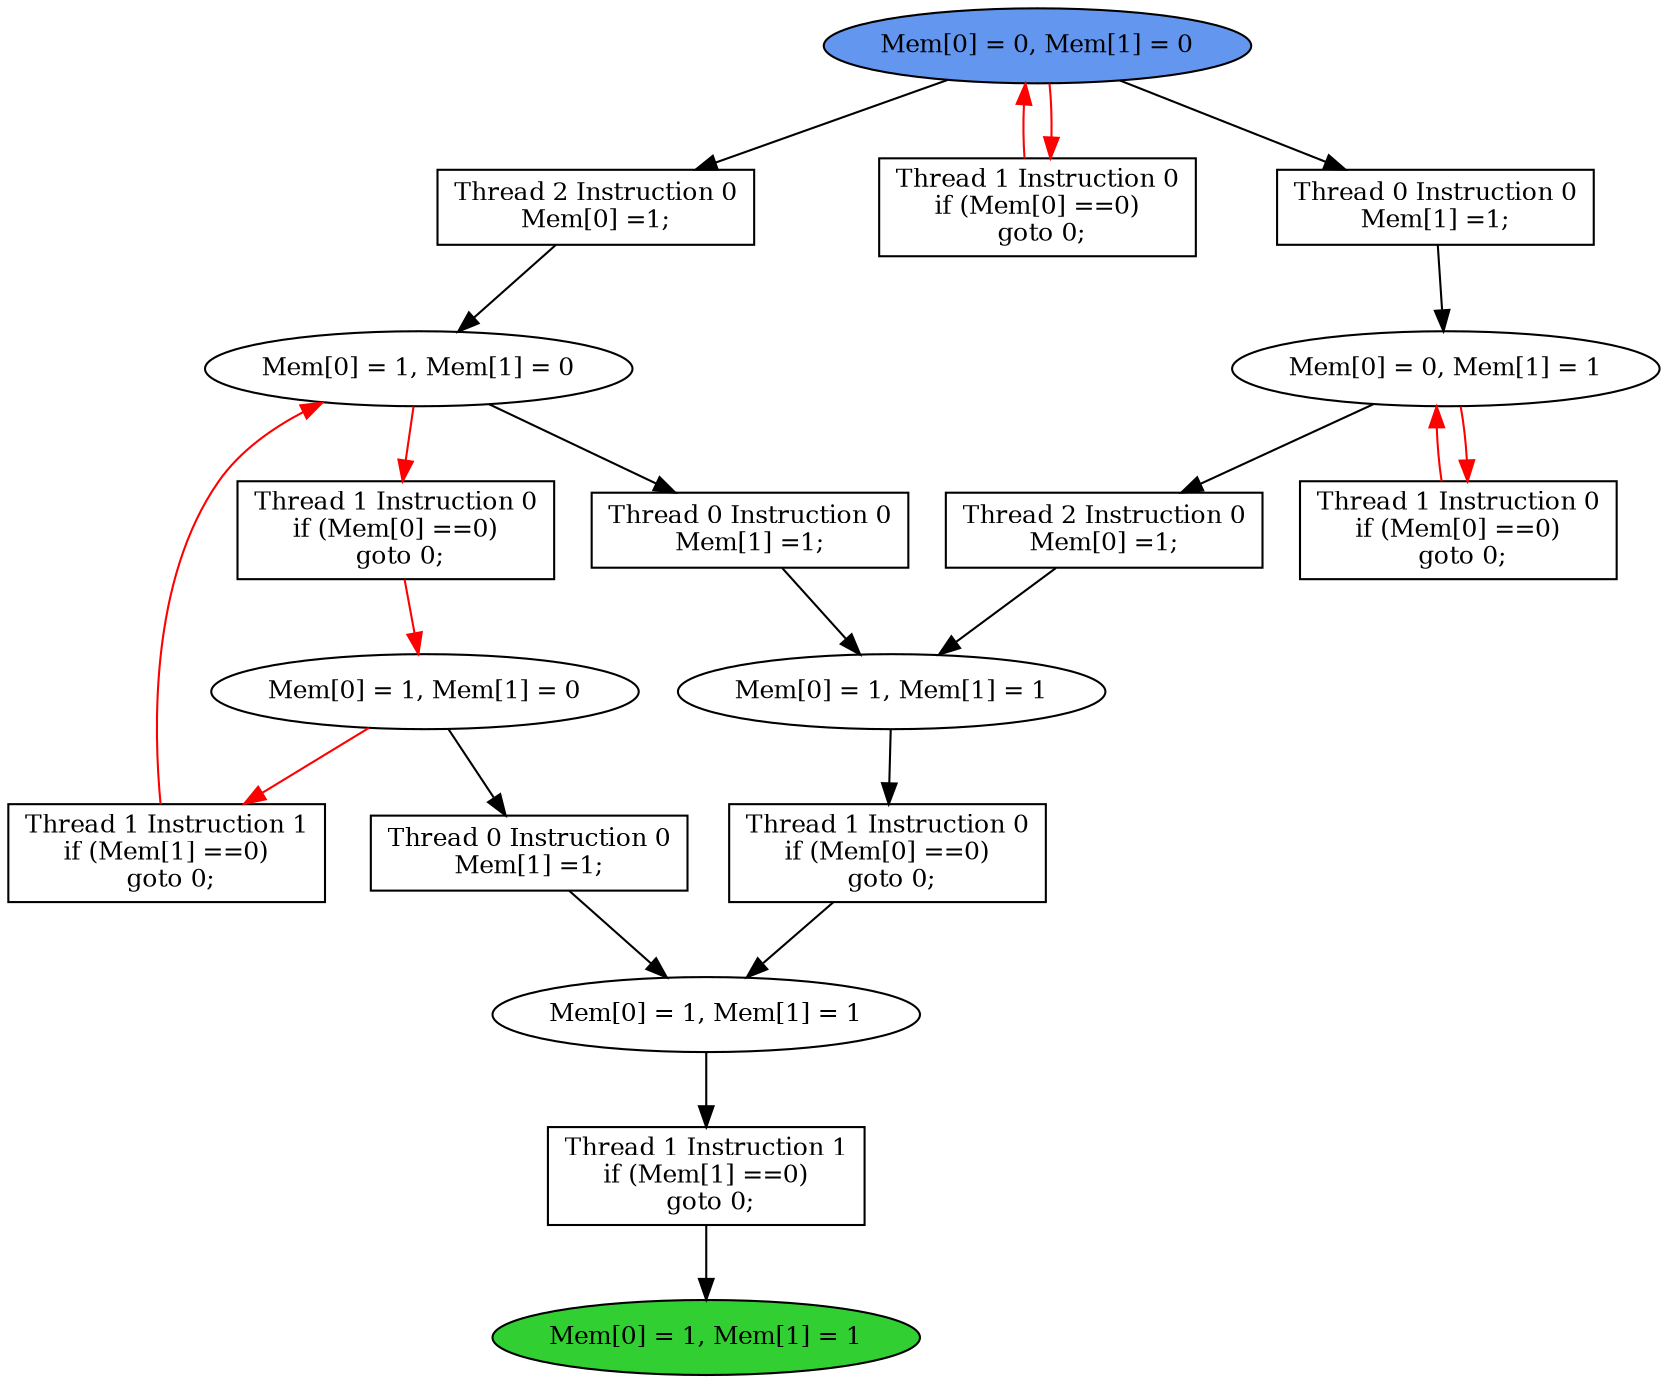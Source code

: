 digraph "graph" {
graph [fontsize=12]
node [fontsize=12]
edge [fontsize=12]
rankdir=TB;
"N15" -> "N14" [uuid = "<A0, END>", color = "#000000", fontcolor = "#ffffff", style = "solid", label = "", dir = "forward", weight = "1"]
"N30" -> "N23" [uuid = "<A1, S4>", color = "#ff0000", fontcolor = "#ffffff", style = "solid", label = "", dir = "back", weight = "1"]
"N25" -> "N24" [uuid = "<A2, S0>", color = "#ff0000", fontcolor = "#ffffff", style = "solid", label = "", dir = "forward", weight = "1"]
"N31" -> "N30" [uuid = "<A3, S4>", color = "#000000", fontcolor = "#ffffff", style = "solid", label = "", dir = "forward", weight = "1"]
"N21" -> "N19" [uuid = "<A4, S3>", color = "#000000", fontcolor = "#ffffff", style = "solid", label = "", dir = "forward", weight = "1"]
"N29" -> "N26" [uuid = "<A5, S2>", color = "#ff0000", fontcolor = "#ffffff", style = "solid", label = "", dir = "back", weight = "1"]
"N18" -> "N16" [uuid = "<A6, S1>", color = "#000000", fontcolor = "#ffffff", style = "solid", label = "", dir = "forward", weight = "1"]
"N33" -> "N22" [uuid = "<A7, START>", color = "#ff0000", fontcolor = "#ffffff", style = "solid", label = "", dir = "back", weight = "1"]
"N20" -> "N19" [uuid = "<A8, S3>", color = "#000000", fontcolor = "#ffffff", style = "solid", label = "", dir = "forward", weight = "1"]
"N32" -> "N29" [uuid = "<A9, S2>", color = "#000000", fontcolor = "#ffffff", style = "solid", label = "", dir = "forward", weight = "1"]
"N17" -> "N16" [uuid = "<A10, S1>", color = "#000000", fontcolor = "#ffffff", style = "solid", label = "", dir = "forward", weight = "1"]
"N16" -> "N15" [uuid = "<A0, S1>", color = "#000000", fontcolor = "#ffffff", style = "solid", label = "", dir = "forward", weight = "1"]
"N24" -> "N23" [uuid = "<A1, S0>", color = "#ff0000", fontcolor = "#ffffff", style = "solid", label = "", dir = "forward", weight = "1"]
"N30" -> "N25" [uuid = "<A2, S4>", color = "#ff0000", fontcolor = "#ffffff", style = "solid", label = "", dir = "forward", weight = "1"]
"N33" -> "N31" [uuid = "<A3, START>", color = "#000000", fontcolor = "#ffffff", style = "solid", label = "", dir = "forward", weight = "1"]
"N29" -> "N21" [uuid = "<A4, S2>", color = "#000000", fontcolor = "#ffffff", style = "solid", label = "", dir = "forward", weight = "1"]
"N29" -> "N26" [uuid = "<A5, S2>", color = "#ff0000", fontcolor = "#ffffff", style = "solid", label = "", dir = "forward", weight = "1"]
"N19" -> "N18" [uuid = "<A6, S3>", color = "#000000", fontcolor = "#ffffff", style = "solid", label = "", dir = "forward", weight = "1"]
"N33" -> "N22" [uuid = "<A7, START>", color = "#ff0000", fontcolor = "#ffffff", style = "solid", label = "", dir = "forward", weight = "1"]
"N30" -> "N20" [uuid = "<A8, S4>", color = "#000000", fontcolor = "#ffffff", style = "solid", label = "", dir = "forward", weight = "1"]
"N33" -> "N32" [uuid = "<A9, START>", color = "#000000", fontcolor = "#ffffff", style = "solid", label = "", dir = "forward", weight = "1"]
"N24" -> "N17" [uuid = "<A10, S0>", color = "#000000", fontcolor = "#ffffff", style = "solid", label = "", dir = "forward", weight = "1"]
"N14" [uuid="END", label="Mem[0] = 1, Mem[1] = 1", fillcolor = "#31cf31", fontcolor = "#000000", shape = "ellipse", style = "filled, solid"]
"N15" [uuid="A0", label="Thread 1 Instruction 1
if (Mem[1] ==0)
 goto 0;", fillcolor = "#ffffff", fontcolor = "#000000", shape = "box", style = "filled, solid"]
"N16" [uuid="S1", label="Mem[0] = 1, Mem[1] = 1", fillcolor = "#ffffff", fontcolor = "#000000", shape = "ellipse", style = "filled, solid"]
"N17" [uuid="A10", label="Thread 0 Instruction 0
Mem[1] =1;", fillcolor = "#ffffff", fontcolor = "#000000", shape = "box", style = "filled, solid"]
"N18" [uuid="A6", label="Thread 1 Instruction 0
if (Mem[0] ==0)
 goto 0;", fillcolor = "#ffffff", fontcolor = "#000000", shape = "box", style = "filled, solid"]
"N19" [uuid="S3", label="Mem[0] = 1, Mem[1] = 1", fillcolor = "#ffffff", fontcolor = "#000000", shape = "ellipse", style = "filled, solid"]
"N20" [uuid="A8", label="Thread 0 Instruction 0
Mem[1] =1;", fillcolor = "#ffffff", fontcolor = "#000000", shape = "box", style = "filled, solid"]
"N21" [uuid="A4", label="Thread 2 Instruction 0
Mem[0] =1;", fillcolor = "#ffffff", fontcolor = "#000000", shape = "box", style = "filled, solid"]
"N22" [uuid="A7", label="Thread 1 Instruction 0
if (Mem[0] ==0)
 goto 0;", fillcolor = "#ffffff", fontcolor = "#000000", shape = "box", style = "filled, solid"]
"N23" [uuid="A1", label="Thread 1 Instruction 1
if (Mem[1] ==0)
 goto 0;", fillcolor = "#ffffff", fontcolor = "#000000", shape = "box", style = "filled, solid"]
"N24" [uuid="S0", label="Mem[0] = 1, Mem[1] = 0", fillcolor = "#ffffff", fontcolor = "#000000", shape = "ellipse", style = "filled, solid"]
"N25" [uuid="A2", label="Thread 1 Instruction 0
if (Mem[0] ==0)
 goto 0;", fillcolor = "#ffffff", fontcolor = "#000000", shape = "box", style = "filled, solid"]
"N26" [uuid="A5", label="Thread 1 Instruction 0
if (Mem[0] ==0)
 goto 0;", fillcolor = "#ffffff", fontcolor = "#000000", shape = "box", style = "filled, solid"]
"N29" [uuid="S2", label="Mem[0] = 0, Mem[1] = 1", fillcolor = "#ffffff", fontcolor = "#000000", shape = "ellipse", style = "filled, solid"]
"N30" [uuid="S4", label="Mem[0] = 1, Mem[1] = 0", fillcolor = "#ffffff", fontcolor = "#000000", shape = "ellipse", style = "filled, solid"]
"N31" [uuid="A3", label="Thread 2 Instruction 0
Mem[0] =1;", fillcolor = "#ffffff", fontcolor = "#000000", shape = "box", style = "filled, solid"]
"N32" [uuid="A9", label="Thread 0 Instruction 0
Mem[1] =1;", fillcolor = "#ffffff", fontcolor = "#000000", shape = "box", style = "filled, solid"]
"N33" [uuid="START", label="Mem[0] = 0, Mem[1] = 0", fillcolor = "#6396ef", fontcolor = "#000000", shape = "ellipse", style = "filled, solid"]
}